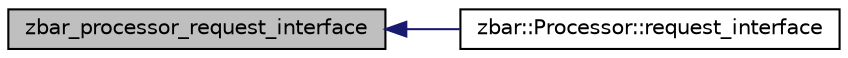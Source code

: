 digraph G
{
  edge [fontname="Helvetica",fontsize="10",labelfontname="Helvetica",labelfontsize="10"];
  node [fontname="Helvetica",fontsize="10",shape=record];
  rankdir=LR;
  Node1 [label="zbar_processor_request_interface",height=0.2,width=0.4,color="black", fillcolor="grey75", style="filled" fontcolor="black"];
  Node1 -> Node2 [dir=back,color="midnightblue",fontsize="10",style="solid",fontname="Helvetica"];
  Node2 [label="zbar::Processor::request_interface",height=0.2,width=0.4,color="black", fillcolor="white", style="filled",URL="$classzbar_1_1_processor.html#ad666a8fdcb0d36ca22170a03027c2463"];
}
